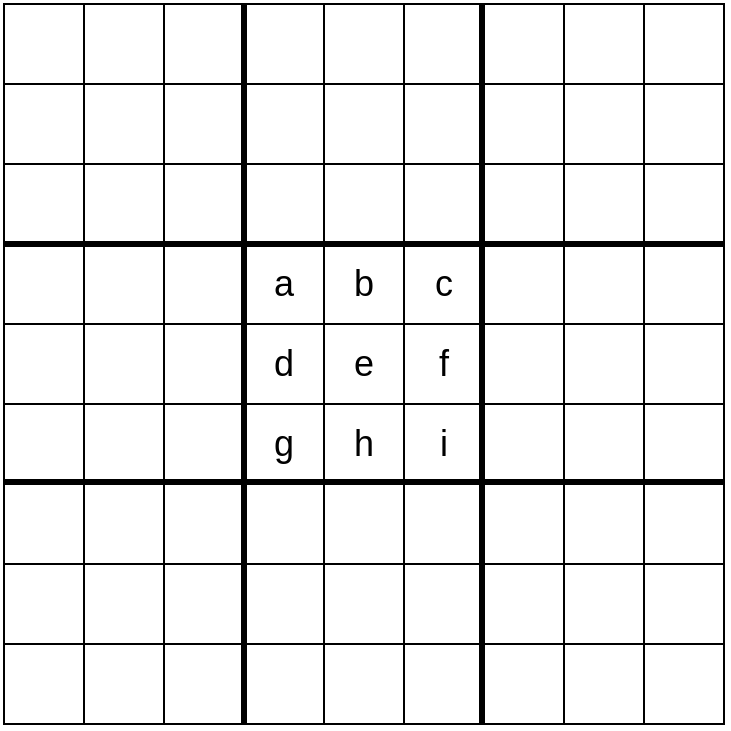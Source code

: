 <mxfile>
    <diagram id="HX4zkVU71nNc8GLWyfUg" name="第 1 页">
        <mxGraphModel dx="792" dy="563" grid="1" gridSize="10" guides="1" tooltips="1" connect="1" arrows="1" fold="1" page="1" pageScale="1" pageWidth="827" pageHeight="1169" math="0" shadow="0">
            <root>
                <mxCell id="0"/>
                <mxCell id="1" parent="0"/>
                <mxCell id="2" value="" style="rounded=0;whiteSpace=wrap;html=1;fontSize=18;" vertex="1" parent="1">
                    <mxGeometry x="234" y="150" width="40" height="40" as="geometry"/>
                </mxCell>
                <mxCell id="11" value="" style="rounded=0;whiteSpace=wrap;html=1;fontSize=18;" vertex="1" parent="1">
                    <mxGeometry x="274" y="150" width="40" height="40" as="geometry"/>
                </mxCell>
                <mxCell id="12" value="" style="rounded=0;whiteSpace=wrap;html=1;fontSize=18;" vertex="1" parent="1">
                    <mxGeometry x="554" y="150" width="40" height="40" as="geometry"/>
                </mxCell>
                <mxCell id="13" value="" style="rounded=0;whiteSpace=wrap;html=1;fontSize=18;" vertex="1" parent="1">
                    <mxGeometry x="514" y="150" width="40" height="40" as="geometry"/>
                </mxCell>
                <mxCell id="14" value="" style="rounded=0;whiteSpace=wrap;html=1;fontSize=18;" vertex="1" parent="1">
                    <mxGeometry x="474" y="150" width="40" height="40" as="geometry"/>
                </mxCell>
                <mxCell id="15" value="" style="rounded=0;whiteSpace=wrap;html=1;fontSize=18;" vertex="1" parent="1">
                    <mxGeometry x="314" y="150" width="40" height="40" as="geometry"/>
                </mxCell>
                <mxCell id="16" value="" style="rounded=0;whiteSpace=wrap;html=1;fontSize=18;" vertex="1" parent="1">
                    <mxGeometry x="354" y="150" width="40" height="40" as="geometry"/>
                </mxCell>
                <mxCell id="17" value="" style="rounded=0;whiteSpace=wrap;html=1;fontSize=18;" vertex="1" parent="1">
                    <mxGeometry x="394" y="150" width="40" height="40" as="geometry"/>
                </mxCell>
                <mxCell id="18" value="" style="rounded=0;whiteSpace=wrap;html=1;fontSize=18;" vertex="1" parent="1">
                    <mxGeometry x="434" y="150" width="40" height="40" as="geometry"/>
                </mxCell>
                <mxCell id="22" value="" style="rounded=0;whiteSpace=wrap;html=1;fontSize=18;" vertex="1" parent="1">
                    <mxGeometry x="234" y="190" width="40" height="40" as="geometry"/>
                </mxCell>
                <mxCell id="23" value="" style="rounded=0;whiteSpace=wrap;html=1;fontSize=18;" vertex="1" parent="1">
                    <mxGeometry x="274" y="190" width="40" height="40" as="geometry"/>
                </mxCell>
                <mxCell id="24" value="" style="rounded=0;whiteSpace=wrap;html=1;fontSize=18;" vertex="1" parent="1">
                    <mxGeometry x="554" y="190" width="40" height="40" as="geometry"/>
                </mxCell>
                <mxCell id="25" value="" style="rounded=0;whiteSpace=wrap;html=1;fontSize=18;" vertex="1" parent="1">
                    <mxGeometry x="514" y="190" width="40" height="40" as="geometry"/>
                </mxCell>
                <mxCell id="26" value="" style="rounded=0;whiteSpace=wrap;html=1;fontSize=18;" vertex="1" parent="1">
                    <mxGeometry x="474" y="190" width="40" height="40" as="geometry"/>
                </mxCell>
                <mxCell id="27" value="" style="rounded=0;whiteSpace=wrap;html=1;fontSize=18;" vertex="1" parent="1">
                    <mxGeometry x="314" y="190" width="40" height="40" as="geometry"/>
                </mxCell>
                <mxCell id="28" value="" style="rounded=0;whiteSpace=wrap;html=1;fontSize=18;" vertex="1" parent="1">
                    <mxGeometry x="354" y="190" width="40" height="40" as="geometry"/>
                </mxCell>
                <mxCell id="29" value="" style="rounded=0;whiteSpace=wrap;html=1;fontSize=18;" vertex="1" parent="1">
                    <mxGeometry x="394" y="190" width="40" height="40" as="geometry"/>
                </mxCell>
                <mxCell id="30" value="" style="rounded=0;whiteSpace=wrap;html=1;fontSize=18;" vertex="1" parent="1">
                    <mxGeometry x="434" y="190" width="40" height="40" as="geometry"/>
                </mxCell>
                <mxCell id="31" value="" style="rounded=0;whiteSpace=wrap;html=1;fontSize=18;" vertex="1" parent="1">
                    <mxGeometry x="234" y="230" width="40" height="40" as="geometry"/>
                </mxCell>
                <mxCell id="32" value="" style="rounded=0;whiteSpace=wrap;html=1;fontSize=18;" vertex="1" parent="1">
                    <mxGeometry x="274" y="230" width="40" height="40" as="geometry"/>
                </mxCell>
                <mxCell id="33" value="" style="rounded=0;whiteSpace=wrap;html=1;fontSize=18;" vertex="1" parent="1">
                    <mxGeometry x="554" y="230" width="40" height="40" as="geometry"/>
                </mxCell>
                <mxCell id="34" value="" style="rounded=0;whiteSpace=wrap;html=1;fontSize=18;" vertex="1" parent="1">
                    <mxGeometry x="514" y="230" width="40" height="40" as="geometry"/>
                </mxCell>
                <mxCell id="35" value="" style="rounded=0;whiteSpace=wrap;html=1;fontSize=18;" vertex="1" parent="1">
                    <mxGeometry x="474" y="230" width="40" height="40" as="geometry"/>
                </mxCell>
                <mxCell id="36" value="" style="rounded=0;whiteSpace=wrap;html=1;fontSize=18;" vertex="1" parent="1">
                    <mxGeometry x="314" y="230" width="40" height="40" as="geometry"/>
                </mxCell>
                <mxCell id="37" value="" style="rounded=0;whiteSpace=wrap;html=1;fontSize=18;" vertex="1" parent="1">
                    <mxGeometry x="354" y="230" width="40" height="40" as="geometry"/>
                </mxCell>
                <mxCell id="38" value="" style="rounded=0;whiteSpace=wrap;html=1;fontSize=18;" vertex="1" parent="1">
                    <mxGeometry x="394" y="230" width="40" height="40" as="geometry"/>
                </mxCell>
                <mxCell id="39" value="" style="rounded=0;whiteSpace=wrap;html=1;fontSize=18;" vertex="1" parent="1">
                    <mxGeometry x="434" y="230" width="40" height="40" as="geometry"/>
                </mxCell>
                <mxCell id="49" value="" style="rounded=0;whiteSpace=wrap;html=1;fontSize=18;" vertex="1" parent="1">
                    <mxGeometry x="234" y="270" width="40" height="40" as="geometry"/>
                </mxCell>
                <mxCell id="50" value="" style="rounded=0;whiteSpace=wrap;html=1;fontSize=18;" vertex="1" parent="1">
                    <mxGeometry x="274" y="270" width="40" height="40" as="geometry"/>
                </mxCell>
                <mxCell id="51" value="" style="rounded=0;whiteSpace=wrap;html=1;fontSize=18;" vertex="1" parent="1">
                    <mxGeometry x="554" y="270" width="40" height="40" as="geometry"/>
                </mxCell>
                <mxCell id="52" value="" style="rounded=0;whiteSpace=wrap;html=1;fontSize=18;" vertex="1" parent="1">
                    <mxGeometry x="514" y="270" width="40" height="40" as="geometry"/>
                </mxCell>
                <mxCell id="53" value="" style="rounded=0;whiteSpace=wrap;html=1;fontSize=18;" vertex="1" parent="1">
                    <mxGeometry x="474" y="270" width="40" height="40" as="geometry"/>
                </mxCell>
                <mxCell id="54" value="" style="rounded=0;whiteSpace=wrap;html=1;fontSize=18;" vertex="1" parent="1">
                    <mxGeometry x="314" y="270" width="40" height="40" as="geometry"/>
                </mxCell>
                <mxCell id="55" value="&lt;font style=&quot;font-size: 18px;&quot;&gt;a&lt;/font&gt;" style="rounded=0;whiteSpace=wrap;html=1;fontSize=18;" vertex="1" parent="1">
                    <mxGeometry x="354" y="270" width="40" height="40" as="geometry"/>
                </mxCell>
                <mxCell id="56" value="b" style="rounded=0;whiteSpace=wrap;html=1;fontSize=18;" vertex="1" parent="1">
                    <mxGeometry x="394" y="270" width="40" height="40" as="geometry"/>
                </mxCell>
                <mxCell id="57" value="c" style="rounded=0;whiteSpace=wrap;html=1;fontSize=18;" vertex="1" parent="1">
                    <mxGeometry x="434" y="270" width="40" height="40" as="geometry"/>
                </mxCell>
                <mxCell id="58" value="" style="rounded=0;whiteSpace=wrap;html=1;fontSize=18;" vertex="1" parent="1">
                    <mxGeometry x="234" y="310" width="40" height="40" as="geometry"/>
                </mxCell>
                <mxCell id="59" value="" style="rounded=0;whiteSpace=wrap;html=1;fontSize=18;" vertex="1" parent="1">
                    <mxGeometry x="274" y="310" width="40" height="40" as="geometry"/>
                </mxCell>
                <mxCell id="60" value="" style="rounded=0;whiteSpace=wrap;html=1;fontSize=18;" vertex="1" parent="1">
                    <mxGeometry x="554" y="310" width="40" height="40" as="geometry"/>
                </mxCell>
                <mxCell id="61" value="" style="rounded=0;whiteSpace=wrap;html=1;fontSize=18;" vertex="1" parent="1">
                    <mxGeometry x="514" y="310" width="40" height="40" as="geometry"/>
                </mxCell>
                <mxCell id="62" value="" style="rounded=0;whiteSpace=wrap;html=1;fontSize=18;" vertex="1" parent="1">
                    <mxGeometry x="474" y="310" width="40" height="40" as="geometry"/>
                </mxCell>
                <mxCell id="63" value="" style="rounded=0;whiteSpace=wrap;html=1;fontSize=18;" vertex="1" parent="1">
                    <mxGeometry x="314" y="310" width="40" height="40" as="geometry"/>
                </mxCell>
                <mxCell id="64" value="d" style="rounded=0;whiteSpace=wrap;html=1;fontSize=18;" vertex="1" parent="1">
                    <mxGeometry x="354" y="310" width="40" height="40" as="geometry"/>
                </mxCell>
                <mxCell id="65" value="e" style="rounded=0;whiteSpace=wrap;html=1;fontSize=18;" vertex="1" parent="1">
                    <mxGeometry x="394" y="310" width="40" height="40" as="geometry"/>
                </mxCell>
                <mxCell id="66" value="f" style="rounded=0;whiteSpace=wrap;html=1;fontSize=18;" vertex="1" parent="1">
                    <mxGeometry x="434" y="310" width="40" height="40" as="geometry"/>
                </mxCell>
                <mxCell id="67" value="" style="rounded=0;whiteSpace=wrap;html=1;fontSize=18;" vertex="1" parent="1">
                    <mxGeometry x="234" y="350" width="40" height="40" as="geometry"/>
                </mxCell>
                <mxCell id="68" value="" style="rounded=0;whiteSpace=wrap;html=1;fontSize=18;" vertex="1" parent="1">
                    <mxGeometry x="274" y="350" width="40" height="40" as="geometry"/>
                </mxCell>
                <mxCell id="69" value="" style="rounded=0;whiteSpace=wrap;html=1;fontSize=18;" vertex="1" parent="1">
                    <mxGeometry x="554" y="350" width="40" height="40" as="geometry"/>
                </mxCell>
                <mxCell id="70" value="" style="rounded=0;whiteSpace=wrap;html=1;fontSize=18;" vertex="1" parent="1">
                    <mxGeometry x="514" y="350" width="40" height="40" as="geometry"/>
                </mxCell>
                <mxCell id="71" value="" style="rounded=0;whiteSpace=wrap;html=1;fontSize=18;" vertex="1" parent="1">
                    <mxGeometry x="474" y="350" width="40" height="40" as="geometry"/>
                </mxCell>
                <mxCell id="72" value="" style="rounded=0;whiteSpace=wrap;html=1;fontSize=18;" vertex="1" parent="1">
                    <mxGeometry x="314" y="350" width="40" height="40" as="geometry"/>
                </mxCell>
                <mxCell id="73" value="g" style="rounded=0;whiteSpace=wrap;html=1;fontSize=18;" vertex="1" parent="1">
                    <mxGeometry x="354" y="350" width="40" height="40" as="geometry"/>
                </mxCell>
                <mxCell id="74" value="h" style="rounded=0;whiteSpace=wrap;html=1;fontSize=18;" vertex="1" parent="1">
                    <mxGeometry x="394" y="350" width="40" height="40" as="geometry"/>
                </mxCell>
                <mxCell id="75" value="i" style="rounded=0;whiteSpace=wrap;html=1;fontSize=18;" vertex="1" parent="1">
                    <mxGeometry x="434" y="350" width="40" height="40" as="geometry"/>
                </mxCell>
                <mxCell id="76" value="" style="rounded=0;whiteSpace=wrap;html=1;fontSize=18;" vertex="1" parent="1">
                    <mxGeometry x="234" y="390" width="40" height="40" as="geometry"/>
                </mxCell>
                <mxCell id="77" value="" style="rounded=0;whiteSpace=wrap;html=1;fontSize=18;" vertex="1" parent="1">
                    <mxGeometry x="274" y="390" width="40" height="40" as="geometry"/>
                </mxCell>
                <mxCell id="78" value="" style="rounded=0;whiteSpace=wrap;html=1;fontSize=18;" vertex="1" parent="1">
                    <mxGeometry x="554" y="390" width="40" height="40" as="geometry"/>
                </mxCell>
                <mxCell id="79" value="" style="rounded=0;whiteSpace=wrap;html=1;fontSize=18;" vertex="1" parent="1">
                    <mxGeometry x="514" y="390" width="40" height="40" as="geometry"/>
                </mxCell>
                <mxCell id="80" value="" style="rounded=0;whiteSpace=wrap;html=1;fontSize=18;" vertex="1" parent="1">
                    <mxGeometry x="474" y="390" width="40" height="40" as="geometry"/>
                </mxCell>
                <mxCell id="81" value="" style="rounded=0;whiteSpace=wrap;html=1;fontSize=18;" vertex="1" parent="1">
                    <mxGeometry x="314" y="390" width="40" height="40" as="geometry"/>
                </mxCell>
                <mxCell id="82" value="" style="rounded=0;whiteSpace=wrap;html=1;fontSize=18;" vertex="1" parent="1">
                    <mxGeometry x="354" y="390" width="40" height="40" as="geometry"/>
                </mxCell>
                <mxCell id="83" value="" style="rounded=0;whiteSpace=wrap;html=1;fontSize=18;" vertex="1" parent="1">
                    <mxGeometry x="394" y="390" width="40" height="40" as="geometry"/>
                </mxCell>
                <mxCell id="84" value="" style="rounded=0;whiteSpace=wrap;html=1;fontSize=18;" vertex="1" parent="1">
                    <mxGeometry x="434" y="390" width="40" height="40" as="geometry"/>
                </mxCell>
                <mxCell id="85" value="" style="rounded=0;whiteSpace=wrap;html=1;fontSize=18;" vertex="1" parent="1">
                    <mxGeometry x="234" y="430" width="40" height="40" as="geometry"/>
                </mxCell>
                <mxCell id="86" value="" style="rounded=0;whiteSpace=wrap;html=1;fontSize=18;" vertex="1" parent="1">
                    <mxGeometry x="274" y="430" width="40" height="40" as="geometry"/>
                </mxCell>
                <mxCell id="87" value="" style="rounded=0;whiteSpace=wrap;html=1;fontSize=18;" vertex="1" parent="1">
                    <mxGeometry x="554" y="430" width="40" height="40" as="geometry"/>
                </mxCell>
                <mxCell id="88" value="" style="rounded=0;whiteSpace=wrap;html=1;fontSize=18;" vertex="1" parent="1">
                    <mxGeometry x="514" y="430" width="40" height="40" as="geometry"/>
                </mxCell>
                <mxCell id="89" value="" style="rounded=0;whiteSpace=wrap;html=1;fontSize=18;" vertex="1" parent="1">
                    <mxGeometry x="474" y="430" width="40" height="40" as="geometry"/>
                </mxCell>
                <mxCell id="90" value="" style="rounded=0;whiteSpace=wrap;html=1;fontSize=18;" vertex="1" parent="1">
                    <mxGeometry x="314" y="430" width="40" height="40" as="geometry"/>
                </mxCell>
                <mxCell id="91" value="" style="rounded=0;whiteSpace=wrap;html=1;fontSize=18;" vertex="1" parent="1">
                    <mxGeometry x="354" y="430" width="40" height="40" as="geometry"/>
                </mxCell>
                <mxCell id="92" value="" style="rounded=0;whiteSpace=wrap;html=1;fontSize=18;" vertex="1" parent="1">
                    <mxGeometry x="394" y="430" width="40" height="40" as="geometry"/>
                </mxCell>
                <mxCell id="93" value="" style="rounded=0;whiteSpace=wrap;html=1;fontSize=18;" vertex="1" parent="1">
                    <mxGeometry x="434" y="430" width="40" height="40" as="geometry"/>
                </mxCell>
                <mxCell id="94" value="" style="rounded=0;whiteSpace=wrap;html=1;fontSize=18;" vertex="1" parent="1">
                    <mxGeometry x="234" y="470" width="40" height="40" as="geometry"/>
                </mxCell>
                <mxCell id="95" value="" style="rounded=0;whiteSpace=wrap;html=1;fontSize=18;" vertex="1" parent="1">
                    <mxGeometry x="274" y="470" width="40" height="40" as="geometry"/>
                </mxCell>
                <mxCell id="96" value="" style="rounded=0;whiteSpace=wrap;html=1;fontSize=18;" vertex="1" parent="1">
                    <mxGeometry x="554" y="470" width="40" height="40" as="geometry"/>
                </mxCell>
                <mxCell id="97" value="" style="rounded=0;whiteSpace=wrap;html=1;fontSize=18;" vertex="1" parent="1">
                    <mxGeometry x="514" y="470" width="40" height="40" as="geometry"/>
                </mxCell>
                <mxCell id="98" value="" style="rounded=0;whiteSpace=wrap;html=1;fontSize=18;" vertex="1" parent="1">
                    <mxGeometry x="474" y="470" width="40" height="40" as="geometry"/>
                </mxCell>
                <mxCell id="99" value="" style="rounded=0;whiteSpace=wrap;html=1;fontSize=18;" vertex="1" parent="1">
                    <mxGeometry x="314" y="470" width="40" height="40" as="geometry"/>
                </mxCell>
                <mxCell id="100" value="" style="rounded=0;whiteSpace=wrap;html=1;fontSize=18;" vertex="1" parent="1">
                    <mxGeometry x="354" y="470" width="40" height="40" as="geometry"/>
                </mxCell>
                <mxCell id="101" value="" style="rounded=0;whiteSpace=wrap;html=1;fontSize=18;" vertex="1" parent="1">
                    <mxGeometry x="394" y="470" width="40" height="40" as="geometry"/>
                </mxCell>
                <mxCell id="102" value="" style="rounded=0;whiteSpace=wrap;html=1;fontSize=18;" vertex="1" parent="1">
                    <mxGeometry x="434" y="470" width="40" height="40" as="geometry"/>
                </mxCell>
                <mxCell id="103" value="" style="endArrow=none;html=1;fontSize=18;exitX=0;exitY=1;exitDx=0;exitDy=0;entryX=1;entryY=0;entryDx=0;entryDy=0;strokeWidth=3;" edge="1" parent="1" source="100" target="15">
                    <mxGeometry width="50" height="50" relative="1" as="geometry">
                        <mxPoint x="380" y="410" as="sourcePoint"/>
                        <mxPoint x="430" y="360" as="targetPoint"/>
                    </mxGeometry>
                </mxCell>
                <mxCell id="104" value="" style="endArrow=none;html=1;fontSize=18;exitX=0;exitY=1;exitDx=0;exitDy=0;entryX=1;entryY=0;entryDx=0;entryDy=0;strokeWidth=3;" edge="1" parent="1">
                    <mxGeometry width="50" height="50" relative="1" as="geometry">
                        <mxPoint x="473" y="510" as="sourcePoint"/>
                        <mxPoint x="473" y="150" as="targetPoint"/>
                    </mxGeometry>
                </mxCell>
                <mxCell id="105" value="" style="endArrow=none;html=1;fontSize=18;exitX=1;exitY=0;exitDx=0;exitDy=0;entryX=0;entryY=1;entryDx=0;entryDy=0;strokeWidth=3;" edge="1" parent="1" source="51" target="31">
                    <mxGeometry width="50" height="50" relative="1" as="geometry">
                        <mxPoint x="374" y="530" as="sourcePoint"/>
                        <mxPoint x="374" y="170" as="targetPoint"/>
                    </mxGeometry>
                </mxCell>
                <mxCell id="106" value="" style="endArrow=none;html=1;fontSize=18;exitX=1;exitY=0;exitDx=0;exitDy=0;entryX=0;entryY=1;entryDx=0;entryDy=0;strokeWidth=3;" edge="1" parent="1">
                    <mxGeometry width="50" height="50" relative="1" as="geometry">
                        <mxPoint x="594" y="389" as="sourcePoint"/>
                        <mxPoint x="234" y="389" as="targetPoint"/>
                    </mxGeometry>
                </mxCell>
            </root>
        </mxGraphModel>
    </diagram>
</mxfile>